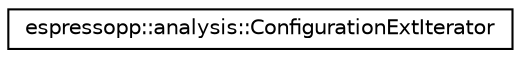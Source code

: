 digraph G
{
  edge [fontname="Helvetica",fontsize="10",labelfontname="Helvetica",labelfontsize="10"];
  node [fontname="Helvetica",fontsize="10",shape=record];
  rankdir="LR";
  Node1 [label="espressopp::analysis::ConfigurationExtIterator",height=0.2,width=0.4,color="black", fillcolor="white", style="filled",URL="$classespressopp_1_1analysis_1_1ConfigurationExtIterator.html",tooltip="Iterator class for configuration to be used in Python."];
}
